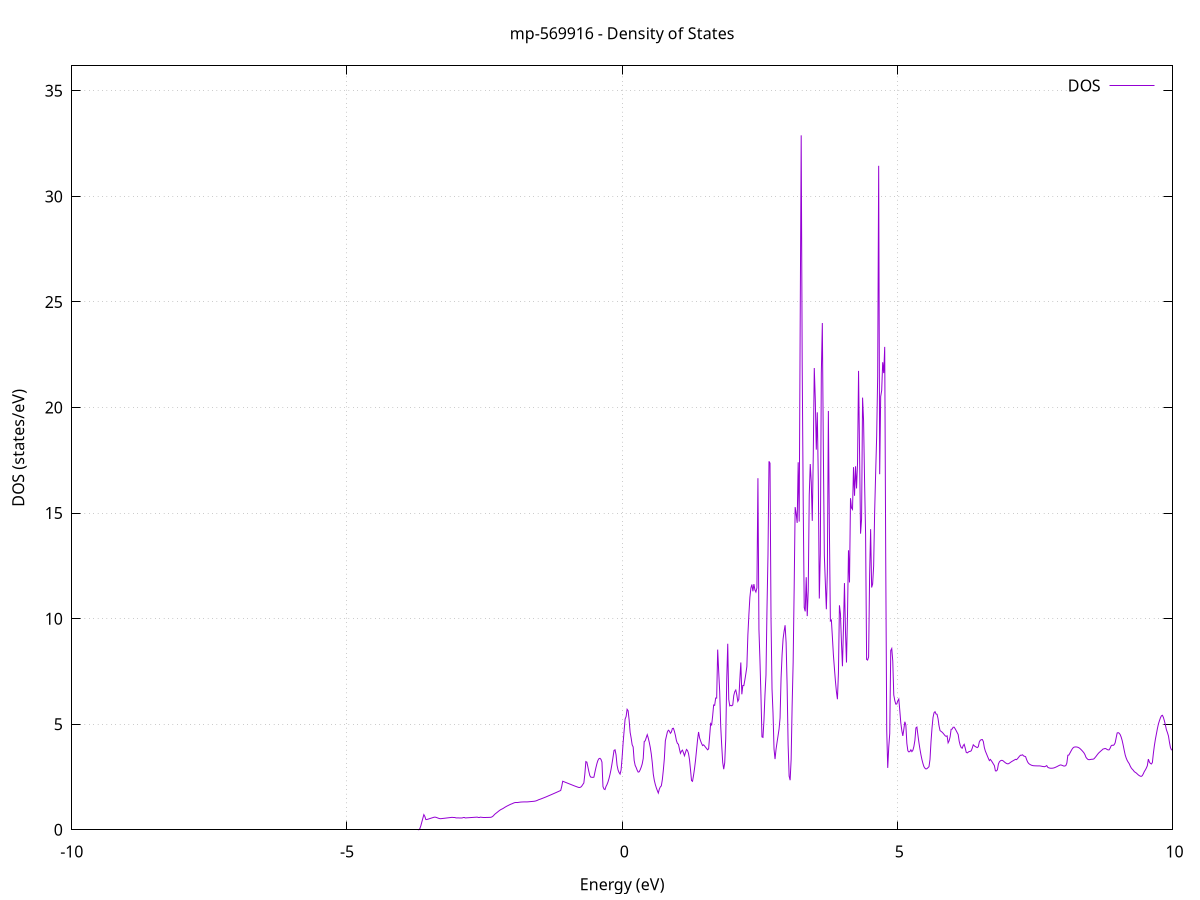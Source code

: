 set title 'mp-569916 - Density of States'
set xlabel 'Energy (eV)'
set ylabel 'DOS (states/eV)'
set grid
set xrange [-10:10]
set yrange [0:36.183]
set xzeroaxis lt -1
set terminal png size 800,600
set output 'mp-569916_dos_gnuplot.png'
plot '-' using 1:2 with lines title 'DOS'
-5.358200 0.000000
-5.339900 0.000000
-5.321600 0.000000
-5.303300 0.000000
-5.285000 0.000000
-5.266800 0.000000
-5.248500 0.000000
-5.230200 0.000000
-5.211900 0.000000
-5.193600 0.000000
-5.175300 0.000000
-5.157100 0.000000
-5.138800 0.000000
-5.120500 0.000000
-5.102200 0.000000
-5.083900 0.000000
-5.065600 0.000000
-5.047400 0.000000
-5.029100 0.000000
-5.010800 0.000000
-4.992500 0.000000
-4.974200 0.000000
-4.955900 0.000000
-4.937700 0.000000
-4.919400 0.000000
-4.901100 0.000000
-4.882800 0.000000
-4.864500 0.000000
-4.846200 0.000000
-4.828000 0.000000
-4.809700 0.000000
-4.791400 0.000000
-4.773100 0.000000
-4.754800 0.000000
-4.736500 0.000000
-4.718300 0.000000
-4.700000 0.000000
-4.681700 0.000000
-4.663400 0.000000
-4.645100 0.000000
-4.626800 0.000000
-4.608500 0.000000
-4.590300 0.000000
-4.572000 0.000000
-4.553700 0.000000
-4.535400 0.000000
-4.517100 0.000000
-4.498800 0.000000
-4.480600 0.000000
-4.462300 0.000000
-4.444000 0.000000
-4.425700 0.000000
-4.407400 0.000000
-4.389100 0.000000
-4.370900 0.000000
-4.352600 0.000000
-4.334300 0.000000
-4.316000 0.000000
-4.297700 0.000000
-4.279400 0.000000
-4.261200 0.000000
-4.242900 0.000000
-4.224600 0.000000
-4.206300 0.000000
-4.188000 0.000000
-4.169700 0.000000
-4.151500 0.000000
-4.133200 0.000000
-4.114900 0.000000
-4.096600 0.000000
-4.078300 0.000000
-4.060000 0.000000
-4.041800 0.000000
-4.023500 0.000000
-4.005200 0.000000
-3.986900 0.000000
-3.968600 0.000000
-3.950300 0.000000
-3.932100 0.000000
-3.913800 0.000000
-3.895500 0.000000
-3.877200 0.000000
-3.858900 0.000000
-3.840600 0.000000
-3.822400 0.000000
-3.804100 0.000000
-3.785800 0.000000
-3.767500 0.000000
-3.749200 0.000000
-3.730900 0.000000
-3.712700 0.000000
-3.694400 0.000400
-3.676100 0.052500
-3.657800 0.189100
-3.639500 0.367800
-3.621200 0.546600
-3.603000 0.716600
-3.584700 0.630700
-3.566400 0.482800
-3.548100 0.485400
-3.529800 0.500700
-3.511500 0.516000
-3.493200 0.531300
-3.475000 0.546600
-3.456700 0.561900
-3.438400 0.577200
-3.420100 0.592500
-3.401800 0.599400
-3.383500 0.590600
-3.365300 0.573000
-3.347000 0.555300
-3.328700 0.537700
-3.310400 0.526300
-3.292100 0.526100
-3.273800 0.531800
-3.255600 0.537500
-3.237300 0.543100
-3.219000 0.548800
-3.200700 0.554500
-3.182400 0.560200
-3.164100 0.565900
-3.145900 0.571600
-3.127600 0.577300
-3.109300 0.582900
-3.091000 0.588600
-3.072700 0.594300
-3.054400 0.594200
-3.036200 0.577100
-3.017900 0.562200
-2.999600 0.561800
-2.981300 0.561300
-2.963000 0.560900
-2.944700 0.560500
-2.926500 0.560100
-2.908200 0.559600
-2.889900 0.559200
-2.871600 0.559100
-2.853300 0.560700
-2.835000 0.563700
-2.816800 0.566900
-2.798500 0.570100
-2.780200 0.573400
-2.761900 0.576600
-2.743600 0.579800
-2.725300 0.583000
-2.707100 0.586200
-2.688800 0.589400
-2.670500 0.592600
-2.652200 0.595800
-2.633900 0.599100
-2.615600 0.602200
-2.597400 0.602300
-2.579100 0.598300
-2.560800 0.592900
-2.542500 0.587500
-2.524200 0.582600
-2.505900 0.580800
-2.487700 0.581800
-2.469400 0.583100
-2.451100 0.584400
-2.432800 0.585800
-2.414500 0.587100
-2.396200 0.588400
-2.377900 0.596800
-2.359700 0.620000
-2.341400 0.658200
-2.323100 0.711300
-2.304800 0.757200
-2.286500 0.793200
-2.268200 0.830700
-2.250000 0.870000
-2.231700 0.908400
-2.213400 0.941300
-2.195100 0.968700
-2.176800 0.990600
-2.158500 1.017900
-2.140300 1.049500
-2.122000 1.079100
-2.103700 1.106500
-2.085400 1.131900
-2.067100 1.155800
-2.048800 1.179500
-2.030600 1.203100
-2.012300 1.221800
-1.994000 1.239900
-1.975700 1.263300
-1.957400 1.281500
-1.939100 1.291600
-1.920900 1.292900
-1.902600 1.289800
-1.884300 1.297500
-1.866000 1.304700
-1.847700 1.311000
-1.829400 1.314600
-1.811200 1.317400
-1.792900 1.319000
-1.774600 1.319400
-1.756300 1.318900
-1.738000 1.319500
-1.719700 1.321800
-1.701500 1.325800
-1.683200 1.330200
-1.664900 1.334700
-1.646600 1.339100
-1.628300 1.343600
-1.610000 1.348000
-1.591800 1.353400
-1.573500 1.363500
-1.555200 1.378700
-1.536900 1.399000
-1.518600 1.421800
-1.500300 1.438100
-1.482100 1.454600
-1.463800 1.473000
-1.445500 1.491800
-1.427200 1.510600
-1.408900 1.529400
-1.390600 1.548600
-1.372300 1.568600
-1.354100 1.589300
-1.335800 1.609900
-1.317500 1.630300
-1.299200 1.650700
-1.280900 1.671300
-1.262600 1.692100
-1.244400 1.713000
-1.226100 1.734000
-1.207800 1.755100
-1.189500 1.776400
-1.171200 1.797900
-1.152900 1.819300
-1.134700 1.840600
-1.116400 1.862300
-1.098100 2.050200
-1.079800 2.299100
-1.061500 2.280000
-1.043200 2.260900
-1.025000 2.241900
-1.006700 2.223200
-0.988400 2.204300
-0.970100 2.185200
-0.951800 2.166200
-0.933500 2.147200
-0.915300 2.128300
-0.897000 2.109300
-0.878700 2.090300
-0.860400 2.071700
-0.842100 2.053700
-0.823800 2.036400
-0.805600 2.019600
-0.787300 2.003400
-0.769000 2.004300
-0.750700 2.022900
-0.732400 2.073600
-0.714100 2.147400
-0.695900 2.217100
-0.677600 2.644800
-0.659300 3.229600
-0.641000 3.203000
-0.622700 2.982900
-0.604400 2.752500
-0.586200 2.558500
-0.567900 2.488500
-0.549600 2.488900
-0.531300 2.481200
-0.513000 2.493900
-0.494700 2.727000
-0.476500 2.943100
-0.458200 3.136300
-0.439900 3.286200
-0.421600 3.368000
-0.403300 3.384600
-0.385000 3.336400
-0.366800 3.205000
-0.348500 2.044800
-0.330200 1.930400
-0.311900 1.903800
-0.293600 2.048000
-0.275300 2.141300
-0.257000 2.266600
-0.238800 2.428800
-0.220500 2.621500
-0.202200 2.851800
-0.183900 3.132400
-0.165600 3.440200
-0.147300 3.760700
-0.129100 3.788100
-0.110800 3.551900
-0.092500 3.057300
-0.074200 2.832000
-0.055900 2.710100
-0.037600 2.638200
-0.019400 2.831700
-0.001100 3.401400
0.017200 4.103000
0.035500 4.676200
0.053800 5.243800
0.072100 5.364400
0.090300 5.706500
0.108600 5.638200
0.126900 5.205700
0.145200 4.616700
0.163500 4.348700
0.181800 4.027400
0.200000 3.923800
0.218300 3.284600
0.236600 3.049400
0.254900 2.947200
0.273200 2.821100
0.291500 2.731000
0.309700 2.746900
0.328000 2.841800
0.346300 2.964400
0.364600 3.118500
0.382900 3.376100
0.401200 4.179900
0.419400 4.215100
0.437700 4.365200
0.456000 4.504700
0.474300 4.346700
0.492600 4.144300
0.510900 3.904600
0.529100 3.597100
0.547400 3.178900
0.565700 2.639600
0.584000 2.346600
0.602300 2.148800
0.620600 1.991400
0.638800 1.860800
0.657100 1.738900
0.675400 1.924700
0.693700 2.029300
0.712000 2.080000
0.730300 2.374900
0.748500 2.827500
0.766800 3.368200
0.785100 4.217000
0.803400 4.423000
0.821700 4.629800
0.840000 4.716100
0.858300 4.676100
0.876500 4.569900
0.894800 4.630500
0.913100 4.797900
0.931400 4.808400
0.949700 4.662000
0.968000 4.467600
0.986200 4.223400
1.004500 4.089300
1.022800 4.051000
1.041100 3.823900
1.059400 3.619900
1.077700 3.724500
1.095900 3.772900
1.114200 3.648800
1.132500 3.505200
1.150800 3.662000
1.169100 3.804300
1.187400 3.755300
1.205600 3.614700
1.223900 3.319500
1.242200 2.846700
1.260500 2.330500
1.278800 2.295100
1.297100 2.577600
1.315300 2.901900
1.333600 3.298500
1.351900 3.780300
1.370200 4.264400
1.388500 4.632200
1.406800 4.354700
1.425000 4.210100
1.443300 4.089700
1.461600 3.988600
1.479900 4.023900
1.498200 3.968600
1.516500 3.905400
1.534700 3.847600
1.553000 3.786600
1.571300 3.834700
1.589600 4.422400
1.607900 5.031100
1.626200 4.967500
1.644400 5.386200
1.662700 5.910500
1.681000 5.893100
1.699300 6.239700
1.717600 6.237000
1.735900 8.534800
1.754100 7.504400
1.772400 6.551200
1.790700 4.914700
1.809000 3.998700
1.827300 3.190100
1.845600 2.868300
1.863800 3.172800
1.882100 4.314100
1.900400 7.112500
1.918700 8.812800
1.937000 6.174400
1.955300 5.867800
1.973600 5.897800
1.991800 5.870400
2.010100 5.912700
2.028400 6.359900
2.046700 6.544700
2.065000 6.620100
2.083300 6.396400
2.101500 6.083000
2.119800 6.176000
2.138100 7.104700
2.156400 7.923700
2.174700 6.417800
2.193000 6.833700
2.211200 6.829200
2.229500 7.093200
2.247800 7.392500
2.266100 7.730600
2.284400 9.218500
2.302700 10.180500
2.320900 11.004700
2.339200 11.450400
2.357500 11.617400
2.375800 11.296700
2.394100 11.636200
2.412400 11.360900
2.430600 11.259700
2.448900 11.462300
2.467200 16.651900
2.485500 9.497900
2.503800 8.044500
2.522100 6.361200
2.540300 4.400600
2.558600 4.376400
2.576900 5.196500
2.595200 6.389300
2.613500 7.326100
2.631800 10.456500
2.650000 13.026000
2.668300 17.451900
2.686600 17.365700
2.704900 10.049300
2.723200 6.679400
2.741500 5.516400
2.759700 3.828100
2.778000 3.347900
2.796300 3.811600
2.814600 4.142600
2.832900 4.453900
2.851200 4.773700
2.869400 5.293900
2.887700 7.190400
2.906000 8.282700
2.924300 9.038500
2.942600 9.400700
2.960900 9.688100
2.979200 8.863000
2.997400 6.860200
3.015700 4.049400
3.034000 2.542200
3.052300 2.348100
3.070600 3.332100
3.088900 5.898700
3.107100 7.916600
3.125400 11.394100
3.143700 15.283600
3.162000 14.973800
3.180300 14.535600
3.198600 17.405600
3.216800 14.598500
3.235100 23.957100
3.253400 32.893600
3.271700 22.034300
3.290000 15.481800
3.308300 10.529200
3.326500 10.344500
3.344800 11.962200
3.363100 10.120500
3.381400 11.334700
3.399700 15.848400
3.418000 17.323200
3.436200 16.465500
3.454500 14.631500
3.472800 17.750900
3.491100 21.873300
3.509400 20.393100
3.527700 18.005300
3.545900 19.771600
3.564200 16.595000
3.582500 10.952400
3.600800 13.074300
3.619100 21.627200
3.637400 24.004900
3.655600 18.089600
3.673900 12.993400
3.692200 11.692000
3.710500 10.445200
3.728800 12.229400
3.747100 19.839000
3.765300 14.371900
3.783600 9.888400
3.801900 9.932500
3.820200 9.123700
3.838500 8.283200
3.856800 7.655600
3.875000 7.046000
3.893300 6.544800
3.911600 6.183900
3.929900 7.423300
3.948200 10.632500
3.966500 10.236600
3.984700 8.885400
4.003000 7.744700
4.021300 9.545000
4.039600 11.684200
4.057900 9.395600
4.076200 7.923300
4.094500 10.155100
4.112700 13.239200
4.131000 11.713200
4.149300 15.705900
4.167600 15.243600
4.185900 15.172800
4.204200 17.175500
4.222400 15.819200
4.240700 17.217300
4.259000 16.166700
4.277300 17.383000
4.295600 21.737800
4.313900 17.829300
4.332100 14.025100
4.350400 14.719900
4.368700 20.469800
4.387000 19.371300
4.405300 16.458600
4.423600 13.987600
4.441800 8.070000
4.460100 8.038200
4.478400 8.187700
4.496700 12.091600
4.515000 14.238400
4.533300 11.476400
4.551500 11.640000
4.569800 12.498900
4.588100 15.059500
4.606400 16.893500
4.624700 18.638000
4.643000 21.464900
4.661200 31.450100
4.679500 16.843700
4.697800 20.520500
4.716100 20.814400
4.734400 22.144700
4.752700 21.630500
4.770900 22.872700
4.789200 12.914500
4.807500 4.696500
4.825800 2.930700
4.844100 3.914600
4.862400 4.555700
4.880600 8.491800
4.898900 8.585200
4.917200 7.991700
4.935500 6.385400
4.953800 6.121800
4.972100 5.952400
4.990300 5.957400
5.008600 6.107200
5.026900 6.192200
5.045200 5.645600
5.063500 5.057300
5.081800 4.696200
5.100000 4.445800
5.118300 4.763400
5.136600 5.116000
5.154900 4.964000
5.173200 4.094700
5.191500 3.741300
5.209800 3.688900
5.228000 3.704900
5.246300 3.788300
5.264600 3.703100
5.282900 3.767800
5.301200 3.945800
5.319500 4.240700
5.337700 4.826200
5.356000 4.865100
5.374300 4.481400
5.392600 4.129000
5.410900 3.821400
5.429200 3.551100
5.447400 3.323400
5.465700 3.137000
5.484000 2.989300
5.502300 2.916200
5.520600 2.880300
5.538900 2.895400
5.557100 2.942500
5.575400 2.986900
5.593700 3.331500
5.612000 4.175500
5.630300 4.817500
5.648600 5.317900
5.666800 5.543000
5.685100 5.593400
5.703400 5.483700
5.721700 5.471500
5.740000 5.263700
5.758300 4.918600
5.776500 4.695900
5.794800 4.662300
5.813100 4.624600
5.831400 4.575700
5.849700 4.515900
5.868000 4.456400
5.886200 4.423900
5.904500 4.448600
5.922800 4.117700
5.941100 4.210900
5.959400 4.405200
5.977700 4.759700
5.995900 4.768000
6.014200 4.857000
6.032500 4.858900
6.050800 4.786400
6.069100 4.697000
6.087400 4.606400
6.105600 4.514700
6.123900 4.196300
6.142200 4.004900
6.160500 3.893300
6.178800 3.862600
6.197100 3.986700
6.215300 4.048100
6.233600 3.871800
6.251900 3.670500
6.270200 3.640500
6.288500 3.675100
6.306800 3.710200
6.325100 3.713300
6.343300 3.743600
6.361600 3.867800
6.379900 4.026000
6.398200 3.978400
6.416500 3.942300
6.434800 3.915900
6.453000 3.892700
6.471300 3.934400
6.489600 4.156300
6.507900 4.241700
6.526200 4.266800
6.544500 4.275100
6.562700 4.181000
6.581000 3.897600
6.599300 3.728900
6.617600 3.615100
6.635900 3.497200
6.654200 3.381800
6.672400 3.278400
6.690700 3.332300
6.709000 3.269200
6.727300 3.196000
6.745600 3.114800
6.763900 3.038100
6.782100 2.791500
6.800400 2.786800
6.818700 2.840900
6.837000 3.116100
6.855300 3.220700
6.873600 3.267600
6.891800 3.289000
6.910100 3.284300
6.928400 3.252700
6.946700 3.209300
6.965000 3.172200
6.983300 3.141900
7.001500 3.124300
7.019800 3.128400
7.038100 3.157400
7.056400 3.192400
7.074700 3.225700
7.093000 3.254200
7.111200 3.281300
7.129500 3.308900
7.147800 3.337200
7.166100 3.321400
7.184400 3.368700
7.202700 3.428900
7.220900 3.487300
7.239200 3.532300
7.257500 3.532200
7.275800 3.551200
7.294100 3.497400
7.312400 3.480800
7.330700 3.462300
7.348900 3.328000
7.367200 3.213300
7.385500 3.144500
7.403800 3.105500
7.422100 3.078100
7.440400 3.055100
7.458600 3.041800
7.476900 3.033600
7.495200 3.030400
7.513500 3.029000
7.531800 3.026800
7.550100 3.025200
7.568300 3.024400
7.586600 3.024600
7.604900 3.018700
7.623200 3.008200
7.641500 2.998900
7.659800 2.992100
7.678000 2.987400
7.696300 3.010500
7.714600 3.040400
7.732900 2.961400
7.751200 2.935800
7.769500 2.922100
7.787700 2.914500
7.806000 2.914200
7.824300 2.918900
7.842600 2.928700
7.860900 2.944700
7.879200 2.966500
7.897400 2.987900
7.915700 3.013200
7.934000 3.037700
7.952300 3.061200
7.970600 3.073100
7.988900 3.056500
8.007100 3.037400
8.025400 3.018300
8.043700 3.019700
8.062000 3.041100
8.080300 3.158100
8.098600 3.530600
8.116800 3.539100
8.135100 3.625300
8.153400 3.714900
8.171700 3.802700
8.190000 3.870200
8.208300 3.909300
8.226500 3.922400
8.244800 3.924300
8.263100 3.919800
8.281400 3.906500
8.299700 3.883900
8.318000 3.848500
8.336200 3.804600
8.354500 3.754800
8.372800 3.701100
8.391100 3.642300
8.409400 3.558200
8.427700 3.434400
8.446000 3.374000
8.464200 3.331000
8.482500 3.318700
8.500800 3.325300
8.519100 3.335000
8.537400 3.340900
8.555700 3.342100
8.573900 3.362600
8.592200 3.416800
8.610500 3.475000
8.628800 3.539800
8.647100 3.601800
8.665400 3.654000
8.683600 3.696400
8.701900 3.739200
8.720200 3.780300
8.738500 3.825200
8.756800 3.834700
8.775100 3.851700
8.793300 3.836400
8.811600 3.802900
8.829900 3.783600
8.848200 3.785300
8.866500 3.864500
8.884800 3.974000
8.903000 4.007800
8.921300 3.995900
8.939600 4.027100
8.957900 4.117900
8.976200 4.352500
8.994500 4.584900
9.012700 4.601800
9.031000 4.573000
9.049300 4.508400
9.067600 4.389100
9.085900 4.224900
9.104200 4.002800
9.122400 3.766800
9.140700 3.541700
9.159000 3.394600
9.177300 3.282600
9.195600 3.199300
9.213900 3.129000
9.232100 3.015800
9.250400 2.930500
9.268700 2.870000
9.287000 2.822000
9.305300 2.755800
9.323600 2.720100
9.341800 2.689900
9.360100 2.643700
9.378400 2.599800
9.396700 2.564700
9.415000 2.538700
9.433300 2.530000
9.451500 2.563200
9.469800 2.651700
9.488100 2.757600
9.506400 2.833000
9.524700 2.923000
9.543000 3.036300
9.561300 3.347500
9.579500 3.212300
9.597800 3.144500
9.616100 3.115400
9.634400 3.183800
9.652700 3.621500
9.671000 3.989800
9.689200 4.287700
9.707500 4.539800
9.725800 4.793200
9.744100 5.011500
9.762400 5.166300
9.780700 5.303200
9.798900 5.399000
9.817200 5.422300
9.835500 5.316100
9.853800 5.150000
9.872100 4.944500
9.890400 4.729700
9.908600 4.598200
9.926900 4.440600
9.945200 4.135100
9.963500 3.887800
9.981800 3.787300
10.000100 3.778200
10.018300 3.782400
10.036600 3.807700
10.054900 3.916700
10.073200 4.041000
10.091500 4.067500
10.109800 3.872600
10.128000 3.552700
10.146300 3.461900
10.164600 3.395800
10.182900 3.407700
10.201200 3.597300
10.219500 3.872800
10.237700 4.022700
10.256000 4.049400
10.274300 4.087700
10.292600 4.199100
10.310900 4.329900
10.329200 4.389600
10.347400 4.410400
10.365700 4.409300
10.384000 4.357000
10.402300 4.194000
10.420600 4.109600
10.438900 4.253600
10.457100 4.392800
10.475400 4.525000
10.493700 4.536400
10.512000 4.462200
10.530300 4.391700
10.548600 4.349300
10.566800 4.344900
10.585100 4.322100
10.603400 4.285800
10.621700 4.304800
10.640000 4.381000
10.658300 4.457100
10.676600 4.597600
10.694800 4.752400
10.713100 4.813600
10.731400 4.498500
10.749700 4.465500
10.768000 4.496700
10.786300 4.528000
10.804500 4.656400
10.822800 4.963200
10.841100 5.026500
10.859400 4.830800
10.877700 4.612200
10.896000 4.525500
10.914200 4.405500
10.932500 4.242200
10.950800 4.086300
10.969100 3.963700
10.987400 3.847100
11.005700 3.770000
11.023900 3.754000
11.042200 3.830600
11.060500 4.087100
11.078800 4.690600
11.097100 5.740900
11.115400 5.293500
11.133600 5.126900
11.151900 4.976100
11.170200 4.820100
11.188500 4.419800
11.206800 4.194000
11.225100 3.810400
11.243300 3.675500
11.261600 3.594800
11.279900 3.741200
11.298200 3.973000
11.316500 3.865800
11.334800 3.831400
11.353000 3.720900
11.371300 3.648600
11.389600 3.600700
11.407900 3.507100
11.426200 3.387400
11.444500 3.276000
11.462700 3.165100
11.481000 3.026700
11.499300 2.880200
11.517600 2.822000
11.535900 2.868700
11.554200 3.121700
11.572400 3.465000
11.590700 3.641400
11.609000 3.664100
11.627300 3.729200
11.645600 3.829300
11.663900 3.959000
11.682100 4.121700
11.700400 4.307500
11.718700 4.496100
11.737000 4.653400
11.755300 4.727600
11.773600 4.856700
11.791900 5.075800
11.810100 5.212400
11.828400 5.314200
11.846700 5.237000
11.865000 5.282900
11.883300 5.251900
11.901600 5.256000
11.919800 5.248500
11.938100 5.398900
11.956400 5.709600
11.974700 5.885100
11.993000 5.964200
12.011300 5.892500
12.029500 5.689400
12.047800 5.500600
12.066100 5.250500
12.084400 5.132600
12.102700 5.140500
12.121000 4.932600
12.139200 4.695000
12.157500 4.394500
12.175800 4.320300
12.194100 4.259700
12.212400 4.208300
12.230700 4.080800
12.248900 4.031400
12.267200 4.044400
12.285500 4.122700
12.303800 4.319400
12.322100 4.387600
12.340400 4.256700
12.358600 4.040000
12.376900 3.818800
12.395200 3.617500
12.413500 3.450400
12.431800 3.306400
12.450100 3.260900
12.468300 3.246600
12.486600 3.238200
12.504900 3.253300
12.523200 3.261000
12.541500 3.349300
12.559800 3.503200
12.578000 3.679600
12.596300 3.910300
12.614600 4.489300
12.632900 5.136700
12.651200 4.359200
12.669500 4.190000
12.687700 5.211400
12.706000 5.482900
12.724300 5.175300
12.742600 5.412100
12.760900 6.158400
12.779200 6.886200
12.797500 7.402900
12.815700 6.877700
12.834000 6.085800
12.852300 5.593600
12.870600 5.073100
12.888900 4.679700
12.907200 4.353200
12.925400 4.073200
12.943700 3.823900
12.962000 3.620000
12.980300 3.446600
12.998600 3.238300
13.016900 3.264900
13.035100 3.281000
13.053400 3.276500
13.071700 3.327200
13.090000 3.390800
13.108300 3.459000
13.126600 3.442800
13.144800 3.526800
13.163100 3.602300
13.181400 3.761400
13.199700 3.998000
13.218000 4.252700
13.236300 4.127500
13.254500 4.061000
13.272800 4.063900
13.291100 4.042900
13.309400 3.989800
13.327700 3.899500
13.346000 3.798100
13.364200 3.721600
13.382500 3.636700
13.400800 3.621400
13.419100 3.659600
13.437400 3.817200
13.455700 4.081000
13.473900 4.342500
13.492200 4.459200
13.510500 4.628700
13.528800 4.845800
13.547100 5.128200
13.565400 5.055400
13.583600 4.716300
13.601900 4.551100
13.620200 4.452600
13.638500 4.418900
13.656800 4.375000
13.675100 4.172900
13.693300 3.940300
13.711600 4.094500
13.729900 4.283500
13.748200 4.456900
13.766500 5.213100
13.784800 5.357900
13.803000 5.529500
13.821300 5.776900
13.839600 5.886200
13.857900 5.816300
13.876200 5.515500
13.894500 5.425800
13.912800 5.529700
13.931000 5.629500
13.949300 5.654600
13.967600 5.654200
13.985900 5.572600
14.004200 5.444700
14.022500 5.511800
14.040700 5.448800
14.059000 5.258100
14.077300 5.019700
14.095600 4.817900
14.113900 4.823900
14.132200 4.953600
14.150400 4.990900
14.168700 5.096600
14.187000 5.170400
14.205300 4.897600
14.223600 4.566700
14.241900 4.439000
14.260100 4.366300
14.278400 4.309800
14.296700 4.210900
14.315000 4.308100
14.333300 4.267900
14.351600 4.467800
14.369800 4.750200
14.388100 4.953100
14.406400 5.121900
14.424700 5.252600
14.443000 5.300600
14.461300 5.632900
14.479500 5.501400
14.497800 5.459700
14.516100 5.375000
14.534400 5.551500
14.552700 5.936000
14.571000 6.194200
14.589200 6.292500
14.607500 6.343000
14.625800 6.474500
14.644100 6.318800
14.662400 6.179500
14.680700 6.106400
14.698900 5.956000
14.717200 5.701300
14.735500 5.424800
14.753800 5.156300
14.772100 4.958400
14.790400 4.813600
14.808600 5.041200
14.826900 5.495200
14.845200 5.705900
14.863500 5.932500
14.881800 6.138500
14.900100 6.309200
14.918300 6.339100
14.936600 6.358100
14.954900 6.351000
14.973200 6.323700
14.991500 6.270600
15.009800 6.163100
15.028100 5.999200
15.046300 6.282300
15.064600 6.197500
15.082900 5.646700
15.101200 4.904600
15.119500 4.395900
15.137800 4.116300
15.156000 4.084000
15.174300 4.106900
15.192600 4.183000
15.210900 4.366400
15.229200 4.650000
15.247500 4.385100
15.265700 4.402900
15.284000 4.557600
15.302300 4.818400
15.320600 5.278700
15.338900 5.327200
15.357200 5.248700
15.375400 5.165200
15.393700 5.076900
15.412000 4.992700
15.430300 4.945500
15.448600 4.860800
15.466900 4.736500
15.485100 4.684300
15.503400 4.755700
15.521700 4.840900
15.540000 4.935600
15.558300 5.660500
15.576600 5.896700
15.594800 6.158000
15.613100 6.411000
15.631400 6.470200
15.649700 6.214300
15.668000 5.823400
15.686300 5.487300
15.704500 5.256500
15.722800 5.089300
15.741100 4.957000
15.759400 4.903600
15.777700 4.826300
15.796000 4.592500
15.814200 4.334600
15.832500 4.251400
15.850800 4.231500
15.869100 4.243800
15.887400 4.286900
15.905700 4.325200
15.923900 4.192100
15.942200 4.112200
15.960500 4.352500
15.978800 4.860100
15.997100 5.209500
16.015400 5.347800
16.033600 5.620800
16.051900 5.869200
16.070200 6.038600
16.088500 6.034400
16.106800 5.921600
16.125100 5.822600
16.143400 5.647500
16.161600 5.328100
16.179900 5.286500
16.198200 5.269400
16.216500 5.285300
16.234800 5.144900
16.253100 5.074900
16.271300 5.036600
16.289600 5.054000
16.307900 5.108900
16.326200 5.237600
16.344500 5.395400
16.362800 5.558200
16.381000 5.703000
16.399300 5.730400
16.417600 5.907400
16.435900 6.098300
16.454200 6.007800
16.472500 5.914600
16.490700 5.971300
16.509000 5.961600
16.527300 5.943300
16.545600 6.311100
16.563900 6.394800
16.582200 6.448500
16.600400 6.465200
16.618700 6.474500
16.637000 6.516000
16.655300 6.534400
16.673600 6.212700
16.691900 5.916100
16.710100 5.649300
16.728400 5.423100
16.746700 5.200300
16.765000 4.952800
16.783300 4.700400
16.801600 4.488300
16.819800 4.334100
16.838100 4.243900
16.856400 4.212800
16.874700 4.234900
16.893000 4.226700
16.911300 4.185600
16.929500 4.175200
16.947800 4.205000
16.966100 4.204700
16.984400 4.223500
17.002700 4.234400
17.021000 4.236500
17.039200 4.248400
17.057500 4.277700
17.075800 4.323800
17.094100 4.359600
17.112400 4.357700
17.130700 4.423600
17.149000 4.482100
17.167200 4.538000
17.185500 4.618200
17.203800 4.721300
17.222100 4.825200
17.240400 4.924800
17.258700 5.026000
17.276900 5.182700
17.295200 5.271400
17.313500 5.309800
17.331800 5.351000
17.350100 5.301300
17.368400 5.549100
17.386600 5.639200
17.404900 5.756800
17.423200 5.970600
17.441500 5.985400
17.459800 5.950800
17.478100 5.978900
17.496300 6.039400
17.514600 6.122500
17.532900 6.166800
17.551200 6.078600
17.569500 6.023200
17.587800 6.005400
17.606000 6.040300
17.624300 6.029700
17.642600 5.803500
17.660900 5.613400
17.679200 5.460000
17.697500 5.324900
17.715700 5.200500
17.734000 5.116600
17.752300 5.065200
17.770600 4.873900
17.788900 4.740900
17.807200 4.715600
17.825400 4.685000
17.843700 4.684400
17.862000 4.735800
17.880300 4.858700
17.898600 4.996800
17.916900 5.093300
17.935100 5.173700
17.953400 5.214100
17.971700 5.237500
17.990000 5.294700
18.008300 5.324300
18.026600 5.308200
18.044800 5.294600
18.063100 5.298100
18.081400 5.342000
18.099700 5.399700
18.118000 5.357400
18.136300 5.402600
18.154500 5.488800
18.172800 5.667400
18.191100 5.906400
18.209400 5.920900
18.227700 5.938800
18.246000 5.923700
18.264300 5.764300
18.282500 5.572900
18.300800 5.439200
18.319100 5.377000
18.337400 5.351200
18.355700 5.302300
18.374000 5.251100
18.392200 5.142900
18.410500 5.374800
18.428800 5.299900
18.447100 5.131100
18.465400 5.068400
18.483700 5.057500
18.501900 5.045900
18.520200 5.063700
18.538500 5.237200
18.556800 5.183000
18.575100 4.990500
18.593400 4.826100
18.611600 4.710000
18.629900 4.639700
18.648200 4.624400
18.666500 4.788600
18.684800 4.965800
18.703100 5.106300
18.721300 5.367800
18.739600 5.887700
18.757900 6.619700
18.776200 7.209700
18.794500 6.884900
18.812800 6.207100
18.831000 5.548200
18.849300 5.005200
18.867600 4.676200
18.885900 4.559200
18.904200 4.640400
18.922500 4.757200
18.940700 4.908600
18.959000 5.087000
18.977300 5.390700
18.995600 5.706300
19.013900 5.968300
19.032200 6.148200
19.050400 6.164300
19.068700 5.950100
19.087000 5.773100
19.105300 5.602200
19.123600 5.411500
19.141900 5.209100
19.160100 5.001500
19.178400 4.833000
19.196700 4.791200
19.215000 4.765900
19.233300 4.726200
19.251600 4.690800
19.269800 4.661700
19.288100 4.647800
19.306400 4.600000
19.324700 4.524900
19.343000 4.593200
19.361300 4.771100
19.379600 5.241700
19.397800 5.842000
19.416100 6.407400
19.434400 6.887400
19.452700 7.262600
19.471000 7.558400
19.489300 7.585700
19.507500 7.458400
19.525800 7.440500
19.544100 7.251400
19.562400 6.814200
19.580700 6.174000
19.599000 5.591700
19.617200 5.249700
19.635500 5.163900
19.653800 5.213700
19.672100 5.278000
19.690400 5.802000
19.708700 6.150500
19.726900 6.366200
19.745200 6.467000
19.763500 6.796400
19.781800 7.082900
19.800100 7.098000
19.818400 6.857600
19.836600 6.521600
19.854900 6.327700
19.873200 6.116800
19.891500 5.848900
19.909800 5.580900
19.928100 5.370000
19.946300 5.222300
19.964600 5.127200
19.982900 5.143900
20.001200 5.518800
20.019500 5.399000
20.037800 5.469200
20.056000 5.615200
20.074300 5.659000
20.092600 5.581900
20.110900 5.512600
20.129200 5.501800
20.147500 5.534300
20.165700 5.709400
20.184000 5.823300
20.202300 5.485600
20.220600 5.365200
20.238900 5.272900
20.257200 5.205000
20.275400 5.177500
20.293700 5.083600
20.312000 4.986600
20.330300 5.430800
20.348600 6.467300
20.366900 6.853700
20.385100 7.071600
20.403400 7.065700
20.421700 6.899300
20.440000 6.661400
20.458300 6.428600
20.476600 6.167900
20.494900 5.909100
20.513100 5.612700
20.531400 5.121600
20.549700 4.618100
20.568000 4.460400
20.586300 4.500200
20.604600 4.537500
20.622800 4.500600
20.641100 4.562300
20.659400 4.679900
20.677700 4.982500
20.696000 5.280400
20.714300 5.340400
20.732500 5.511300
20.750800 5.344600
20.769100 5.208000
20.787400 5.017300
20.805700 4.820900
20.824000 4.618600
20.842200 4.478600
20.860500 4.420100
20.878800 4.420400
20.897100 4.492400
20.915400 4.639600
20.933700 4.814400
20.951900 5.022700
20.970200 5.316500
20.988500 5.700700
21.006800 6.076900
21.025100 6.430500
21.043400 6.619600
21.061600 6.892400
21.079900 6.869100
21.098200 6.120800
21.116500 5.722500
21.134800 5.443100
21.153100 5.245700
21.171300 5.104800
21.189600 4.984100
21.207900 4.911400
21.226200 4.878100
21.244500 4.889400
21.262800 4.985100
21.281000 5.367100
21.299300 5.547800
21.317600 5.643400
21.335900 5.844300
21.354200 5.809700
21.372500 5.590600
21.390700 5.360700
21.409000 5.338000
21.427300 5.416400
21.445600 5.493100
21.463900 5.577300
21.482200 5.689100
21.500500 5.810800
21.518700 5.991100
21.537000 5.838600
21.555300 5.547100
21.573600 5.452400
21.591900 5.411400
21.610200 5.629600
21.628400 5.929500
21.646700 6.167600
21.665000 6.149000
21.683300 5.997300
21.701600 6.167000
21.719900 6.332300
21.738100 6.265900
21.756400 6.219300
21.774700 6.142300
21.793000 6.120300
21.811300 6.140100
21.829600 6.150700
21.847800 6.147200
21.866100 6.508900
21.884400 7.390400
21.902700 7.734600
21.921000 7.798000
21.939300 7.706900
21.957500 7.341800
21.975800 6.515600
21.994100 5.991700
22.012400 5.645600
22.030700 5.545300
22.049000 5.656700
22.067200 5.882400
22.085500 6.064200
22.103800 6.255400
22.122100 6.429400
22.140400 6.474600
22.158700 6.447400
22.176900 6.405600
22.195200 6.348500
22.213500 6.555200
22.231800 6.529500
22.250100 6.497900
22.268400 6.385700
22.286600 6.059400
22.304900 5.760300
22.323200 5.518800
22.341500 5.357200
22.359800 5.371100
22.378100 5.696900
22.396300 5.823300
22.414600 5.954200
22.432900 6.000300
22.451200 6.102400
22.469500 6.462400
22.487800 6.528800
22.506000 6.616400
22.524300 6.782300
22.542600 6.570500
22.560900 6.110500
22.579200 5.671200
22.597500 5.451500
22.615800 5.319900
22.634000 5.249300
22.652300 5.283800
22.670600 5.455700
22.688900 5.736000
22.707200 5.961600
22.725500 6.154200
22.743700 6.097200
22.762000 6.072400
22.780300 6.080000
22.798600 6.090300
22.816900 6.268800
22.835200 7.104700
22.853400 7.090200
22.871700 6.117800
22.890000 5.941600
22.908300 5.936800
22.926600 5.976300
22.944900 6.001800
22.963100 6.165000
22.981400 6.280300
22.999700 6.066400
23.018000 5.870100
23.036300 5.612700
23.054600 5.190300
23.072800 4.913300
23.091100 4.777200
23.109400 4.962000
23.127700 5.038700
23.146000 5.148500
23.164300 5.302400
23.182500 5.296800
23.200800 5.158500
23.219100 5.038800
23.237400 5.011400
23.255700 5.030100
23.274000 5.047600
23.292200 5.121600
23.310500 5.282900
23.328800 5.730400
23.347100 5.901700
23.365400 6.198800
23.383700 6.165500
23.401900 6.043300
23.420200 5.882400
23.438500 5.736300
23.456800 5.643500
23.475100 5.722200
23.493400 5.951800
23.511600 6.523100
23.529900 7.341900
23.548200 8.176400
23.566500 8.306500
23.584800 7.938500
23.603100 7.547700
23.621300 7.253300
23.639600 7.051600
23.657900 6.833400
23.676200 6.645500
23.694500 6.350400
23.712800 6.971600
23.731100 6.488500
23.749300 5.055900
23.767600 4.523800
23.785900 4.429300
23.804200 4.400800
23.822500 4.384300
23.840800 4.378600
23.859000 4.714900
23.877300 4.894700
23.895600 5.231900
23.913900 5.577600
23.932200 5.726300
23.950500 5.907200
23.968700 6.104900
23.987000 6.349400
24.005300 6.855500
24.023600 7.298500
24.041900 7.936700
24.060200 8.262700
24.078400 7.761000
24.096700 6.814700
24.115000 5.691200
24.133300 5.151600
24.151600 4.782400
24.169900 4.605000
24.188100 4.576700
24.206400 4.681200
24.224700 4.848800
24.243000 5.039900
24.261300 5.246400
24.279600 5.422100
24.297800 5.460900
24.316100 5.469700
24.334400 5.459400
24.352700 5.357000
24.371000 5.344700
24.389300 5.449900
24.407500 5.654200
24.425800 5.834600
24.444100 5.957200
24.462400 6.101800
24.480700 6.307700
24.499000 6.757600
24.517200 5.981300
24.535500 6.072400
24.553800 7.238900
24.572100 6.874600
24.590400 7.313800
24.608700 7.005300
24.626900 6.703900
24.645200 6.502700
24.663500 6.422500
24.681800 6.892800
24.700100 7.321500
24.718400 7.527300
24.736600 7.516900
24.754900 7.442100
24.773200 6.897400
24.791500 6.495700
24.809800 5.919800
24.828100 5.528300
24.846400 5.220900
24.864600 5.139500
24.882900 5.215500
24.901200 5.430000
24.919500 5.844500
24.937800 6.227000
24.956100 6.240900
24.974300 6.481700
24.992600 6.957400
25.010900 7.691000
25.029200 7.673400
25.047500 7.531700
25.065800 7.660400
25.084000 7.737900
25.102300 7.669900
25.120600 6.620600
25.138900 5.988100
25.157200 5.046000
25.175500 4.005500
25.193700 3.282700
25.212000 3.581600
25.230300 4.138200
25.248600 4.738900
25.266900 5.846400
25.285200 7.318800
25.303400 8.657100
25.321700 7.929200
25.340000 7.177800
25.358300 6.611300
25.376600 6.254400
25.394900 5.957200
25.413100 5.490400
25.431400 5.054600
25.449700 4.769500
25.468000 4.497500
25.486300 4.261400
25.504600 4.198100
25.522800 4.423600
25.541100 4.576200
25.559400 4.768500
25.577700 4.927600
25.596000 5.045500
25.614300 5.220700
25.632500 5.352400
25.650800 5.495800
25.669100 5.632200
25.687400 5.707200
25.705700 5.882300
25.724000 6.022800
25.742200 6.434000
25.760500 6.589000
25.778800 6.661300
25.797100 6.688400
25.815400 6.590800
25.833700 6.388000
25.851900 5.980800
25.870200 5.542400
25.888500 5.243100
25.906800 5.104800
25.925100 5.610600
25.943400 5.953600
25.961700 6.564900
25.979900 7.294700
25.998200 7.463100
26.016500 7.615400
26.034800 7.776000
26.053100 7.859300
26.071400 7.941100
26.089600 7.981400
26.107900 8.036200
26.126200 7.688100
26.144500 7.610300
26.162800 7.456100
26.181100 7.218200
26.199300 7.166800
26.217600 7.079100
26.235900 6.648200
26.254200 6.161000
26.272500 5.867100
26.290800 6.049000
26.309000 6.332800
26.327300 6.645300
26.345600 6.890000
26.363900 7.374500
26.382200 7.394500
26.400500 7.225700
26.418700 7.200800
26.437000 6.847700
26.455300 6.466800
26.473600 5.999300
26.491900 5.658100
26.510200 5.494400
26.528400 5.453500
26.546700 5.441000
26.565000 5.567300
26.583300 5.730500
26.601600 5.875400
26.619900 6.085500
26.638100 6.273200
26.656400 6.368500
26.674700 6.354800
26.693000 6.334500
26.711300 6.348200
26.729600 6.366800
26.747800 6.265100
26.766100 6.123700
26.784400 6.068500
26.802700 5.923000
26.821000 5.913600
26.839300 6.035300
26.857500 6.267000
26.875800 6.411100
26.894100 6.521700
26.912400 6.102200
26.930700 5.832700
26.949000 5.595800
26.967300 5.411200
26.985500 5.380800
27.003800 5.703600
27.022100 5.725000
27.040400 4.769800
27.058700 4.167000
27.077000 3.632300
27.095200 3.272800
27.113500 2.981500
27.131800 2.736800
27.150100 2.572000
27.168400 2.466900
27.186700 2.379300
27.204900 2.303400
27.223200 2.231800
27.241500 2.122600
27.259800 2.072300
27.278100 2.005800
27.296400 1.951300
27.314600 1.886600
27.332900 1.805500
27.351200 1.830000
27.369500 1.580600
27.387800 1.456100
27.406100 1.413200
27.424300 1.360300
27.442600 1.308800
27.460900 1.260600
27.479200 1.208500
27.497500 1.154800
27.515800 1.107300
27.534000 1.066400
27.552300 1.029700
27.570600 0.996800
27.588900 0.967400
27.607200 0.942200
27.625500 0.921500
27.643700 0.901600
27.662000 0.881600
27.680300 0.862300
27.698600 0.843500
27.716900 0.825200
27.735200 0.807500
27.753400 0.790400
27.771700 0.773800
27.790000 0.758200
27.808300 0.743800
27.826600 0.730800
27.844900 0.714900
27.863100 0.699000
27.881400 0.686400
27.899700 0.675300
27.918000 0.665700
27.936300 0.658000
27.954600 0.651700
27.972800 0.645400
27.991100 0.639200
28.009400 0.644800
28.027700 0.628200
28.046000 0.597000
28.064300 0.570500
28.082600 0.546500
28.100800 0.523200
28.119100 0.500200
28.137400 0.479200
28.155700 0.460100
28.174000 0.437600
28.192300 0.412300
28.210500 0.386400
28.228800 0.359900
28.247100 0.332900
28.265400 0.306500
28.283700 0.265700
28.302000 0.208800
28.320200 0.168600
28.338500 0.142600
28.356800 0.123400
28.375100 0.109900
28.393400 0.101300
28.411700 0.094600
28.429900 0.088800
28.448200 0.083500
28.466500 0.078700
28.484800 0.074200
28.503100 0.070100
28.521400 0.066300
28.539600 0.062700
28.557900 0.059200
28.576200 0.055900
28.594500 0.052800
28.612800 0.049800
28.631100 0.047000
28.649300 0.044400
28.667600 0.042000
28.685900 0.039700
28.704200 0.037600
28.722500 0.035500
28.740800 0.033500
28.759000 0.031600
28.777300 0.029900
28.795600 0.028200
28.813900 0.026600
28.832200 0.025100
28.850500 0.023800
28.868700 0.022500
28.887000 0.021300
28.905300 0.020100
28.923600 0.019000
28.941900 0.017900
28.960200 0.016800
28.978400 0.015800
28.996700 0.014800
29.015000 0.013800
29.033300 0.012900
29.051600 0.012000
29.069900 0.011100
29.088100 0.010300
29.106400 0.009500
29.124700 0.008700
29.143000 0.008000
29.161300 0.007300
29.179600 0.006600
29.197900 0.006000
29.216100 0.005300
29.234400 0.004800
29.252700 0.004200
29.271000 0.003700
29.289300 0.003200
29.307600 0.002800
29.325800 0.002400
29.344100 0.002000
29.362400 0.001700
29.380700 0.001400
29.399000 0.001100
29.417300 0.000800
29.435500 0.000600
29.453800 0.000400
29.472100 0.000300
29.490400 0.000200
29.508700 0.000100
29.527000 0.000000
29.545200 0.000000
29.563500 0.000000
29.581800 0.000000
29.600100 0.000000
29.618400 0.000000
29.636700 0.000000
29.654900 0.000000
29.673200 0.000000
29.691500 0.000000
29.709800 0.000000
29.728100 0.000000
29.746400 0.000000
29.764600 0.000000
29.782900 0.000000
29.801200 0.000000
29.819500 0.000000
29.837800 0.000000
29.856100 0.000000
29.874300 0.000000
29.892600 0.000000
29.910900 0.000000
29.929200 0.000000
29.947500 0.000000
29.965800 0.000000
29.984000 0.000000
30.002300 0.000000
30.020600 0.000000
30.038900 0.000000
30.057200 0.000000
30.075500 0.000000
30.093700 0.000000
30.112000 0.000000
30.130300 0.000000
30.148600 0.000000
30.166900 0.000000
30.185200 0.000000
30.203400 0.000000
30.221700 0.000000
30.240000 0.000000
30.258300 0.000000
30.276600 0.000000
30.294900 0.000000
30.313200 0.000000
30.331400 0.000000
30.349700 0.000000
30.368000 0.000000
30.386300 0.000000
30.404600 0.000000
30.422900 0.000000
30.441100 0.000000
30.459400 0.000000
30.477700 0.000000
30.496000 0.000000
30.514300 0.000000
30.532600 0.000000
30.550800 0.000000
30.569100 0.000000
30.587400 0.000000
30.605700 0.000000
30.624000 0.000000
30.642300 0.000000
30.660500 0.000000
30.678800 0.000000
30.697100 0.000000
30.715400 0.000000
30.733700 0.000000
30.752000 0.000000
30.770200 0.000000
30.788500 0.000000
30.806800 0.000000
30.825100 0.000000
30.843400 0.000000
30.861700 0.000000
30.879900 0.000000
30.898200 0.000000
30.916500 0.000000
30.934800 0.000000
30.953100 0.000000
30.971400 0.000000
30.989600 0.000000
31.007900 0.000000
31.026200 0.000000
31.044500 0.000000
31.062800 0.000000
31.081100 0.000000
31.099300 0.000000
31.117600 0.000000
31.135900 0.000000
31.154200 0.000000
31.172500 0.000000
31.190800 0.000000
31.209000 0.000000
e

